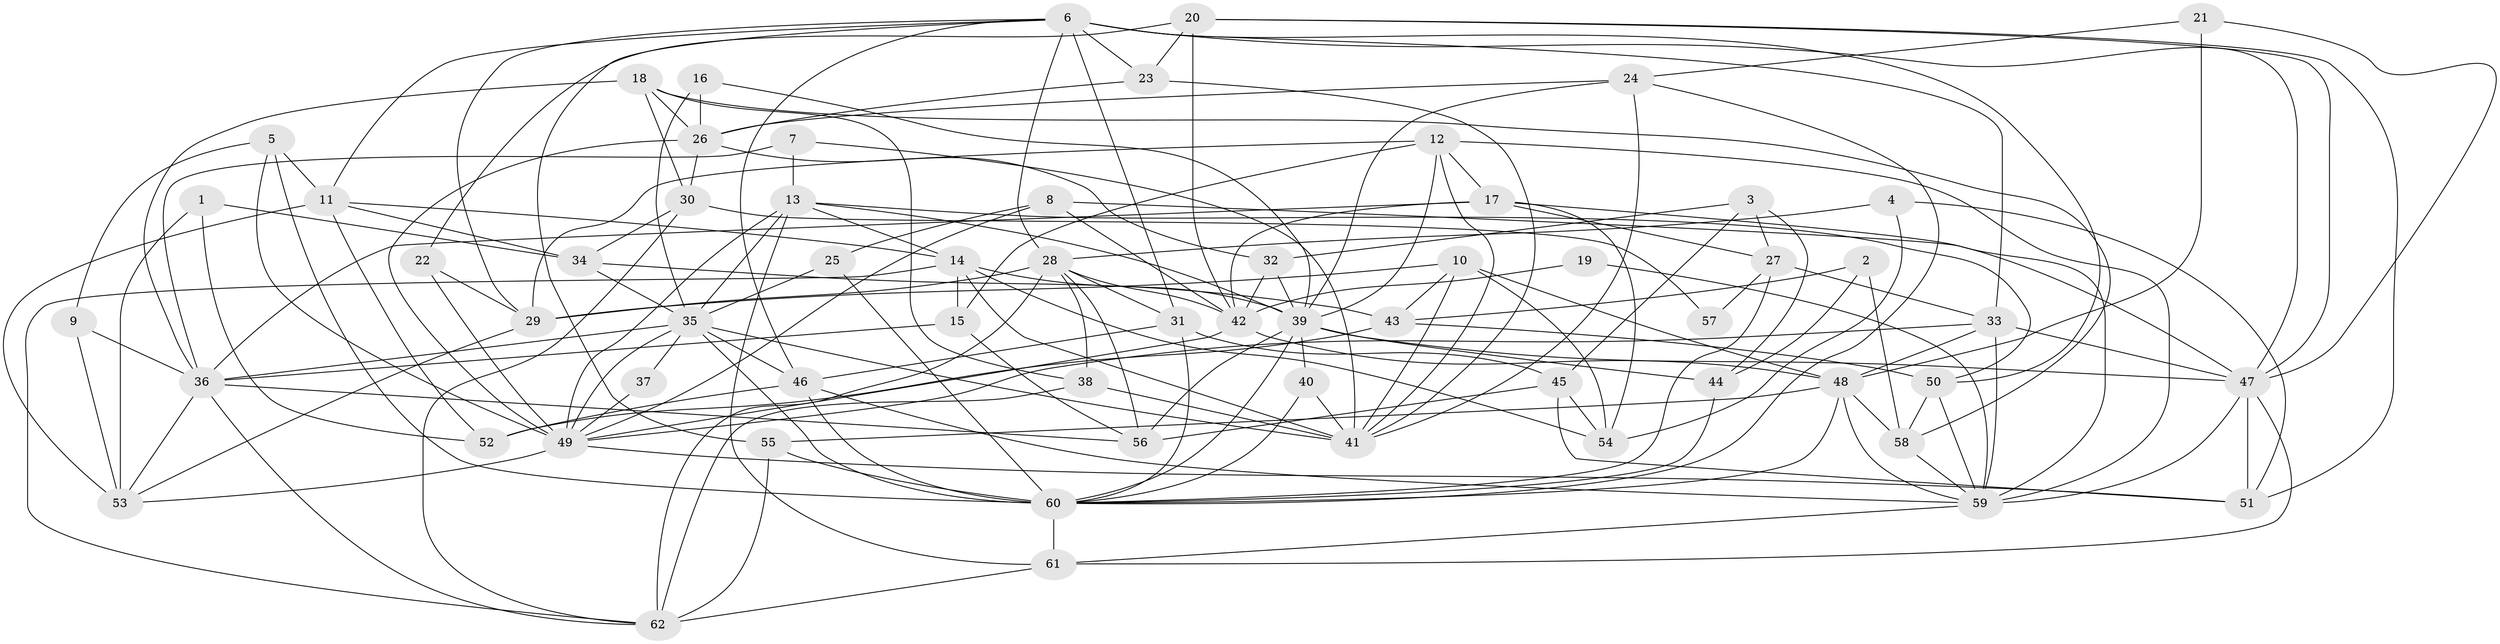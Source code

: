 // original degree distribution, {4: 0.3548387096774194, 3: 0.25, 5: 0.23387096774193547, 6: 0.06451612903225806, 7: 0.016129032258064516, 2: 0.08064516129032258}
// Generated by graph-tools (version 1.1) at 2025/50/03/09/25 03:50:04]
// undirected, 62 vertices, 171 edges
graph export_dot {
graph [start="1"]
  node [color=gray90,style=filled];
  1;
  2;
  3;
  4;
  5;
  6;
  7;
  8;
  9;
  10;
  11;
  12;
  13;
  14;
  15;
  16;
  17;
  18;
  19;
  20;
  21;
  22;
  23;
  24;
  25;
  26;
  27;
  28;
  29;
  30;
  31;
  32;
  33;
  34;
  35;
  36;
  37;
  38;
  39;
  40;
  41;
  42;
  43;
  44;
  45;
  46;
  47;
  48;
  49;
  50;
  51;
  52;
  53;
  54;
  55;
  56;
  57;
  58;
  59;
  60;
  61;
  62;
  1 -- 34 [weight=1.0];
  1 -- 52 [weight=1.0];
  1 -- 53 [weight=1.0];
  2 -- 43 [weight=1.0];
  2 -- 44 [weight=1.0];
  2 -- 58 [weight=1.0];
  3 -- 27 [weight=1.0];
  3 -- 32 [weight=1.0];
  3 -- 44 [weight=1.0];
  3 -- 45 [weight=1.0];
  4 -- 28 [weight=1.0];
  4 -- 51 [weight=1.0];
  4 -- 54 [weight=1.0];
  5 -- 9 [weight=1.0];
  5 -- 11 [weight=1.0];
  5 -- 49 [weight=1.0];
  5 -- 60 [weight=1.0];
  6 -- 11 [weight=1.0];
  6 -- 23 [weight=1.0];
  6 -- 28 [weight=1.0];
  6 -- 29 [weight=1.0];
  6 -- 31 [weight=1.0];
  6 -- 33 [weight=1.0];
  6 -- 46 [weight=1.0];
  6 -- 47 [weight=1.0];
  6 -- 50 [weight=1.0];
  6 -- 55 [weight=1.0];
  7 -- 13 [weight=1.0];
  7 -- 36 [weight=1.0];
  7 -- 41 [weight=1.0];
  8 -- 25 [weight=1.0];
  8 -- 42 [weight=1.0];
  8 -- 47 [weight=1.0];
  8 -- 49 [weight=1.0];
  9 -- 36 [weight=1.0];
  9 -- 53 [weight=1.0];
  10 -- 29 [weight=1.0];
  10 -- 41 [weight=1.0];
  10 -- 43 [weight=1.0];
  10 -- 48 [weight=1.0];
  10 -- 54 [weight=1.0];
  11 -- 14 [weight=1.0];
  11 -- 34 [weight=1.0];
  11 -- 52 [weight=1.0];
  11 -- 53 [weight=2.0];
  12 -- 15 [weight=1.0];
  12 -- 17 [weight=1.0];
  12 -- 29 [weight=1.0];
  12 -- 39 [weight=1.0];
  12 -- 41 [weight=1.0];
  12 -- 59 [weight=1.0];
  13 -- 14 [weight=1.0];
  13 -- 35 [weight=1.0];
  13 -- 39 [weight=1.0];
  13 -- 49 [weight=1.0];
  13 -- 50 [weight=1.0];
  13 -- 61 [weight=1.0];
  14 -- 15 [weight=1.0];
  14 -- 39 [weight=1.0];
  14 -- 41 [weight=1.0];
  14 -- 54 [weight=1.0];
  14 -- 62 [weight=1.0];
  15 -- 36 [weight=1.0];
  15 -- 56 [weight=1.0];
  16 -- 26 [weight=1.0];
  16 -- 35 [weight=1.0];
  16 -- 39 [weight=1.0];
  17 -- 27 [weight=1.0];
  17 -- 36 [weight=1.0];
  17 -- 42 [weight=1.0];
  17 -- 54 [weight=1.0];
  17 -- 59 [weight=1.0];
  18 -- 26 [weight=1.0];
  18 -- 30 [weight=1.0];
  18 -- 36 [weight=1.0];
  18 -- 38 [weight=1.0];
  18 -- 58 [weight=1.0];
  19 -- 42 [weight=1.0];
  19 -- 59 [weight=2.0];
  20 -- 22 [weight=1.0];
  20 -- 23 [weight=1.0];
  20 -- 42 [weight=1.0];
  20 -- 47 [weight=1.0];
  20 -- 51 [weight=1.0];
  21 -- 24 [weight=1.0];
  21 -- 47 [weight=1.0];
  21 -- 48 [weight=1.0];
  22 -- 29 [weight=1.0];
  22 -- 49 [weight=1.0];
  23 -- 26 [weight=1.0];
  23 -- 41 [weight=1.0];
  24 -- 26 [weight=1.0];
  24 -- 39 [weight=1.0];
  24 -- 41 [weight=1.0];
  24 -- 60 [weight=1.0];
  25 -- 35 [weight=1.0];
  25 -- 60 [weight=1.0];
  26 -- 30 [weight=1.0];
  26 -- 32 [weight=1.0];
  26 -- 49 [weight=1.0];
  27 -- 33 [weight=1.0];
  27 -- 57 [weight=1.0];
  27 -- 60 [weight=1.0];
  28 -- 29 [weight=1.0];
  28 -- 31 [weight=1.0];
  28 -- 38 [weight=1.0];
  28 -- 42 [weight=1.0];
  28 -- 56 [weight=1.0];
  28 -- 62 [weight=1.0];
  29 -- 53 [weight=1.0];
  30 -- 34 [weight=1.0];
  30 -- 57 [weight=1.0];
  30 -- 62 [weight=1.0];
  31 -- 45 [weight=1.0];
  31 -- 46 [weight=1.0];
  31 -- 60 [weight=1.0];
  32 -- 39 [weight=1.0];
  32 -- 42 [weight=1.0];
  33 -- 47 [weight=1.0];
  33 -- 48 [weight=1.0];
  33 -- 49 [weight=1.0];
  33 -- 59 [weight=1.0];
  34 -- 35 [weight=1.0];
  34 -- 43 [weight=1.0];
  35 -- 36 [weight=1.0];
  35 -- 37 [weight=1.0];
  35 -- 41 [weight=1.0];
  35 -- 46 [weight=1.0];
  35 -- 49 [weight=1.0];
  35 -- 60 [weight=2.0];
  36 -- 53 [weight=1.0];
  36 -- 56 [weight=1.0];
  36 -- 62 [weight=1.0];
  37 -- 49 [weight=1.0];
  38 -- 41 [weight=1.0];
  38 -- 62 [weight=1.0];
  39 -- 40 [weight=1.0];
  39 -- 44 [weight=1.0];
  39 -- 47 [weight=1.0];
  39 -- 56 [weight=1.0];
  39 -- 60 [weight=1.0];
  40 -- 41 [weight=1.0];
  40 -- 60 [weight=1.0];
  42 -- 48 [weight=1.0];
  42 -- 49 [weight=1.0];
  43 -- 50 [weight=1.0];
  43 -- 52 [weight=1.0];
  44 -- 60 [weight=1.0];
  45 -- 51 [weight=1.0];
  45 -- 54 [weight=1.0];
  45 -- 56 [weight=2.0];
  46 -- 52 [weight=1.0];
  46 -- 59 [weight=1.0];
  46 -- 60 [weight=1.0];
  47 -- 51 [weight=1.0];
  47 -- 59 [weight=1.0];
  47 -- 61 [weight=1.0];
  48 -- 55 [weight=1.0];
  48 -- 58 [weight=1.0];
  48 -- 59 [weight=1.0];
  48 -- 60 [weight=1.0];
  49 -- 51 [weight=1.0];
  49 -- 53 [weight=1.0];
  50 -- 58 [weight=1.0];
  50 -- 59 [weight=1.0];
  55 -- 60 [weight=2.0];
  55 -- 62 [weight=1.0];
  58 -- 59 [weight=1.0];
  59 -- 61 [weight=1.0];
  60 -- 61 [weight=1.0];
  61 -- 62 [weight=1.0];
}
